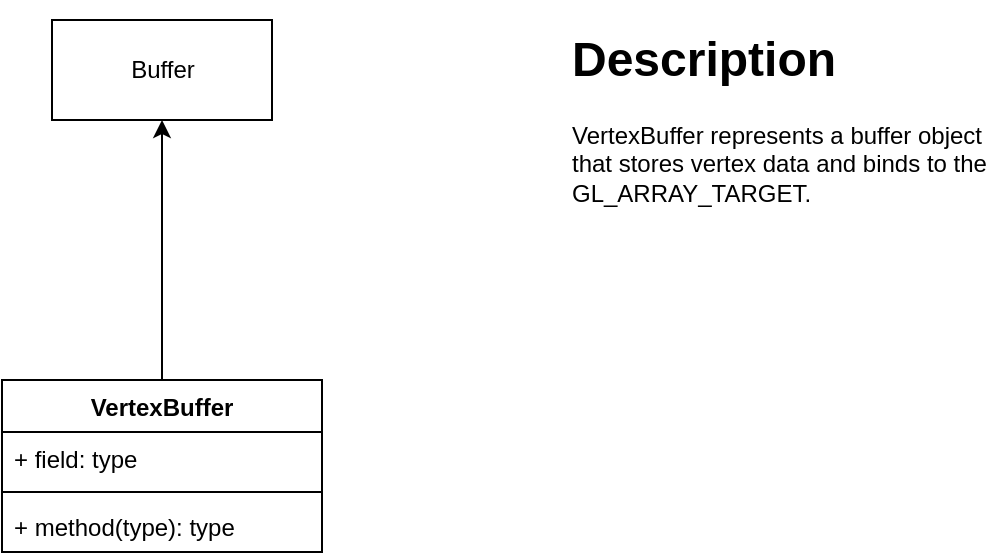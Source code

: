 <mxfile version="14.6.13" type="device"><diagram id="M_m4IB84gILpti7NZn_7" name="Page-1"><mxGraphModel dx="1086" dy="966" grid="1" gridSize="10" guides="1" tooltips="1" connect="1" arrows="1" fold="1" page="1" pageScale="1" pageWidth="850" pageHeight="1100" math="0" shadow="0"><root><mxCell id="0"/><mxCell id="1" parent="0"/><mxCell id="XewOfp9YzTrvM4KUT4-q-1" value="Buffer" style="html=1;" vertex="1" parent="1"><mxGeometry x="225" y="80" width="110" height="50" as="geometry"/></mxCell><mxCell id="XewOfp9YzTrvM4KUT4-q-6" style="edgeStyle=orthogonalEdgeStyle;rounded=0;orthogonalLoop=1;jettySize=auto;html=1;" edge="1" parent="1" source="XewOfp9YzTrvM4KUT4-q-2" target="XewOfp9YzTrvM4KUT4-q-1"><mxGeometry relative="1" as="geometry"/></mxCell><mxCell id="XewOfp9YzTrvM4KUT4-q-2" value="VertexBuffer" style="swimlane;fontStyle=1;align=center;verticalAlign=top;childLayout=stackLayout;horizontal=1;startSize=26;horizontalStack=0;resizeParent=1;resizeParentMax=0;resizeLast=0;collapsible=1;marginBottom=0;" vertex="1" parent="1"><mxGeometry x="200" y="260" width="160" height="86" as="geometry"/></mxCell><mxCell id="XewOfp9YzTrvM4KUT4-q-3" value="+ field: type" style="text;strokeColor=none;fillColor=none;align=left;verticalAlign=top;spacingLeft=4;spacingRight=4;overflow=hidden;rotatable=0;points=[[0,0.5],[1,0.5]];portConstraint=eastwest;" vertex="1" parent="XewOfp9YzTrvM4KUT4-q-2"><mxGeometry y="26" width="160" height="26" as="geometry"/></mxCell><mxCell id="XewOfp9YzTrvM4KUT4-q-4" value="" style="line;strokeWidth=1;fillColor=none;align=left;verticalAlign=middle;spacingTop=-1;spacingLeft=3;spacingRight=3;rotatable=0;labelPosition=right;points=[];portConstraint=eastwest;" vertex="1" parent="XewOfp9YzTrvM4KUT4-q-2"><mxGeometry y="52" width="160" height="8" as="geometry"/></mxCell><mxCell id="XewOfp9YzTrvM4KUT4-q-5" value="+ method(type): type" style="text;strokeColor=none;fillColor=none;align=left;verticalAlign=top;spacingLeft=4;spacingRight=4;overflow=hidden;rotatable=0;points=[[0,0.5],[1,0.5]];portConstraint=eastwest;" vertex="1" parent="XewOfp9YzTrvM4KUT4-q-2"><mxGeometry y="60" width="160" height="26" as="geometry"/></mxCell><mxCell id="XewOfp9YzTrvM4KUT4-q-7" value="&lt;h1&gt;Description&lt;/h1&gt;&lt;p&gt;VertexBuffer represents a buffer object that stores vertex data and binds to the GL_ARRAY_TARGET.&lt;/p&gt;" style="text;html=1;strokeColor=none;fillColor=none;spacing=5;spacingTop=-20;whiteSpace=wrap;overflow=hidden;rounded=0;" vertex="1" parent="1"><mxGeometry x="480" y="80" width="220" height="240" as="geometry"/></mxCell></root></mxGraphModel></diagram></mxfile>